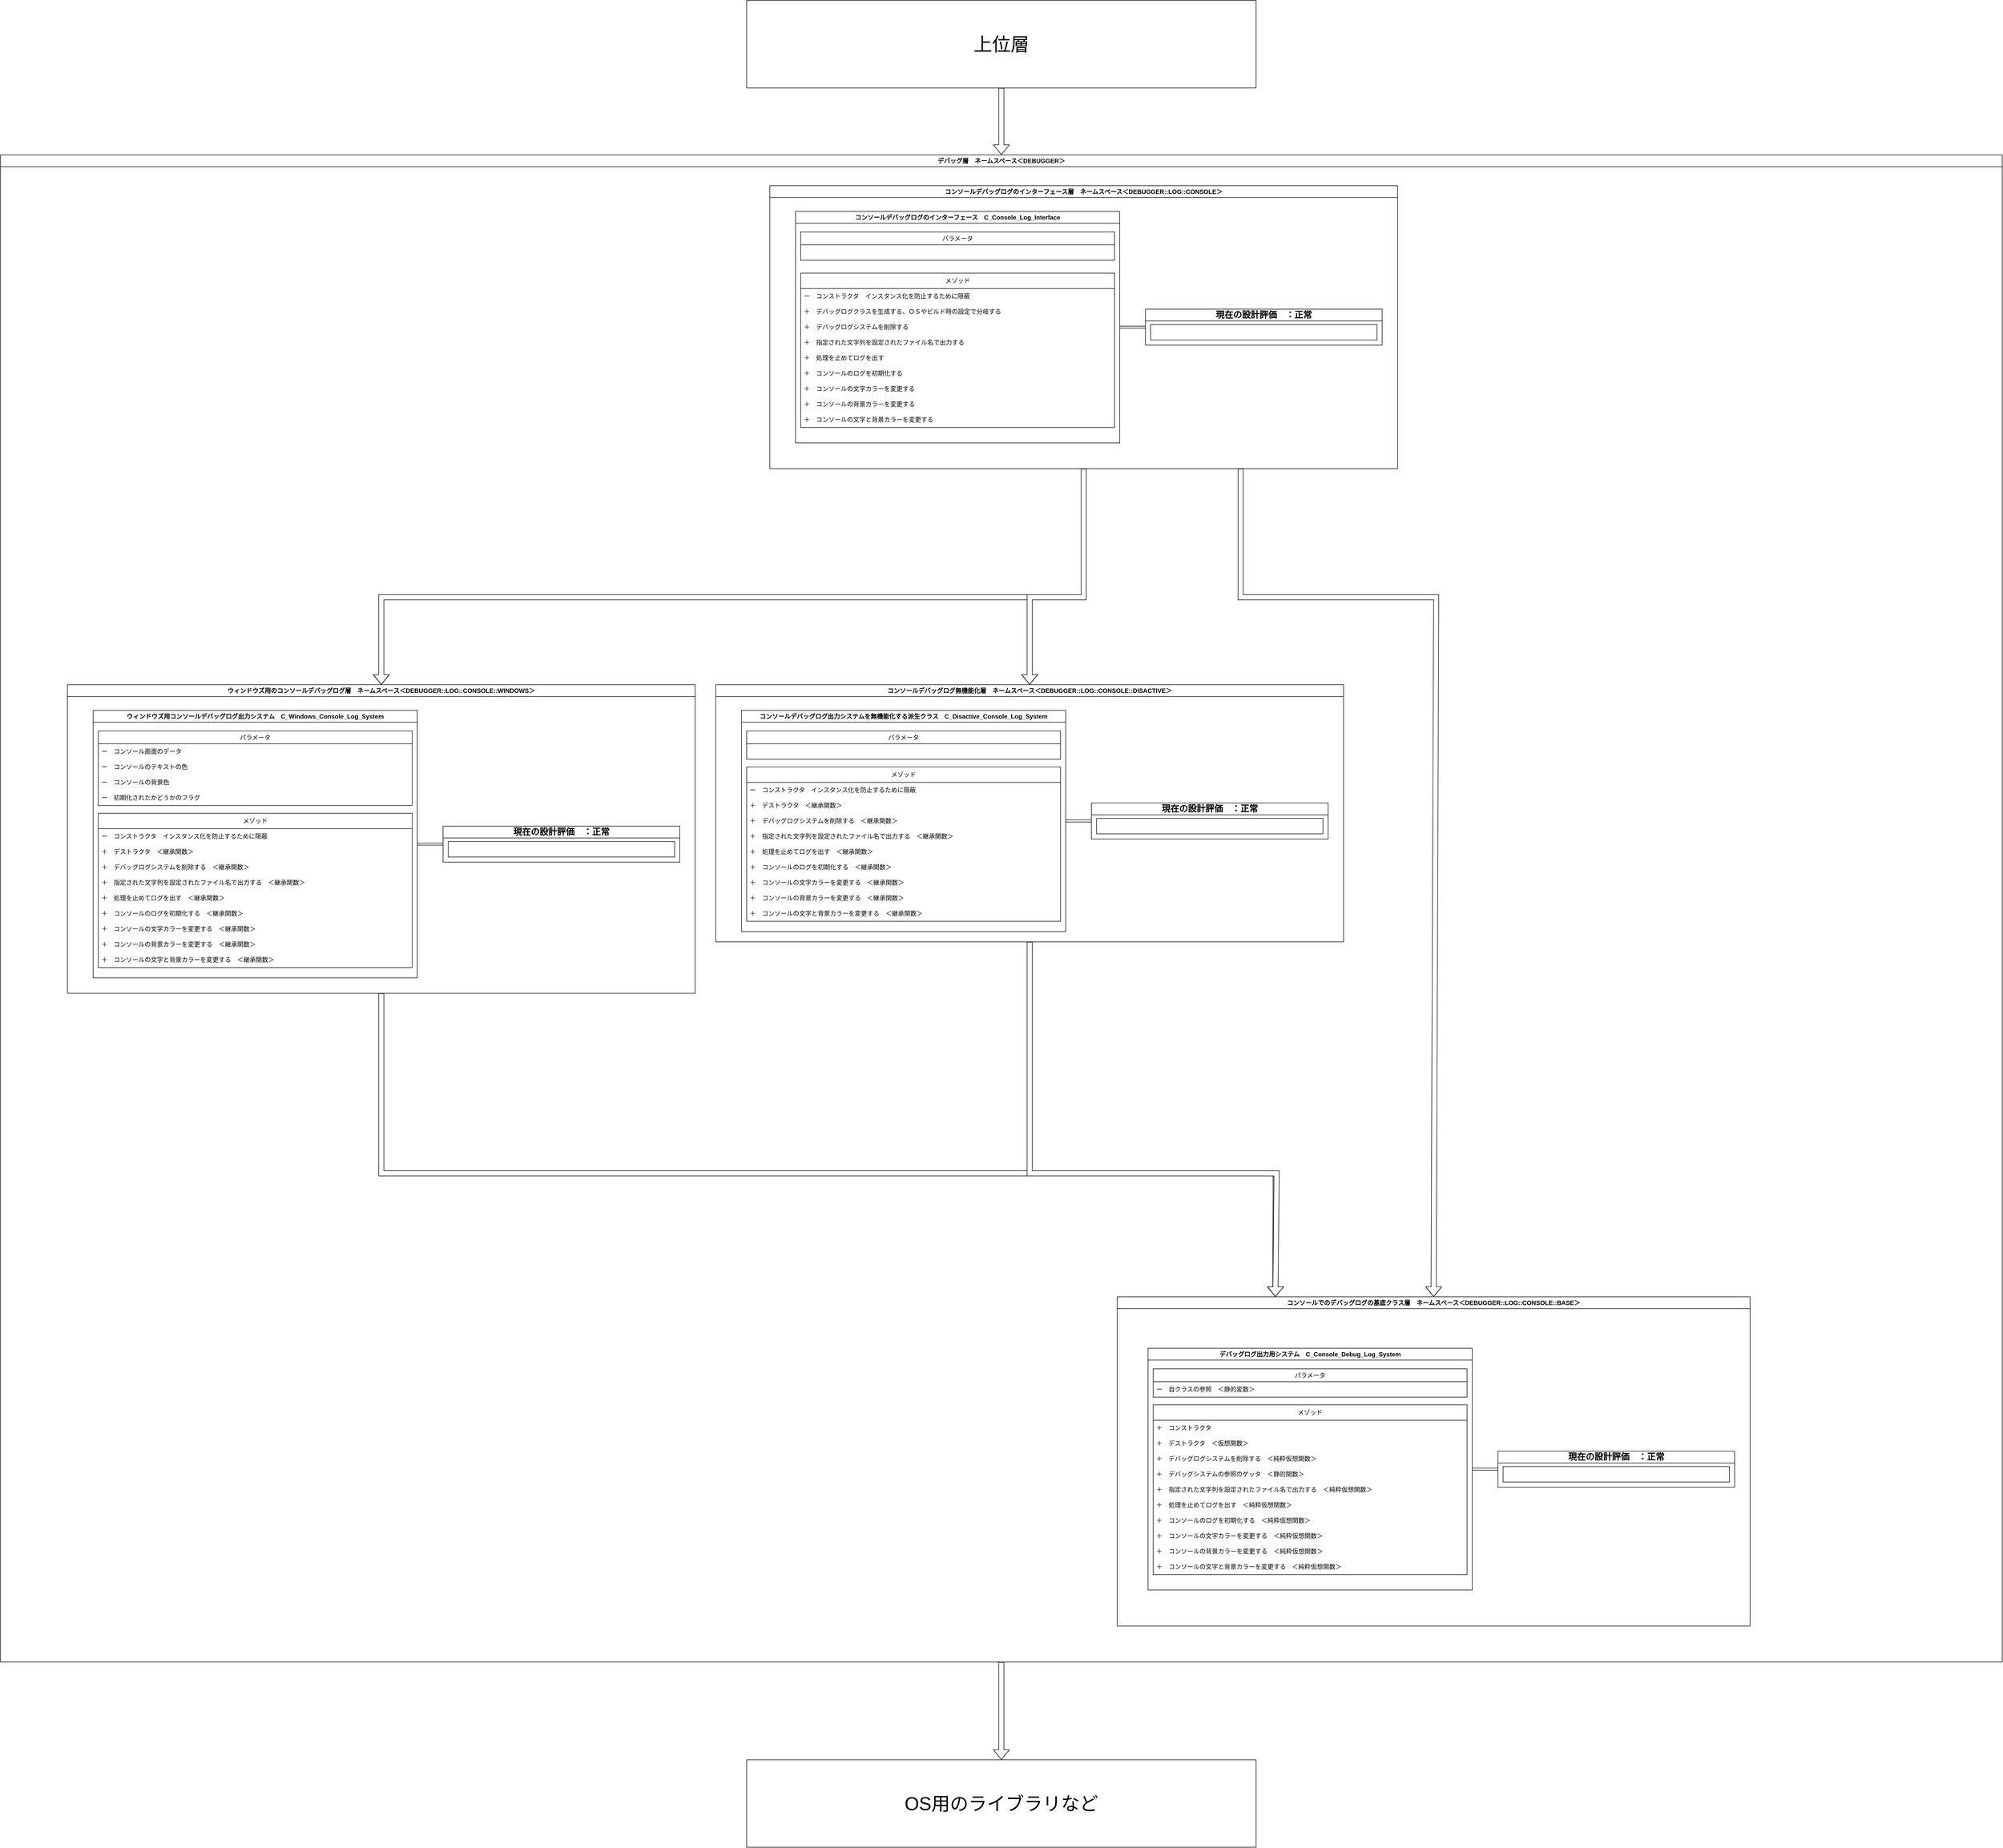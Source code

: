 <mxfile version="24.7.5" pages="2">
  <diagram id="4HSURTz_4xqVUSgnUQa3" name="ver.2.0.0">
    <mxGraphModel dx="1687" dy="984" grid="1" gridSize="10" guides="1" tooltips="1" connect="1" arrows="1" fold="1" page="1" pageScale="1" pageWidth="827" pageHeight="1169" math="0" shadow="0">
      <root>
        <mxCell id="0" />
        <mxCell id="1" parent="0" />
        <mxCell id="wumoOaDDkUU6VSbBJ6es-1" value="上位層" style="rounded=0;whiteSpace=wrap;html=1;fontSize=36;" parent="1" vertex="1">
          <mxGeometry x="1470" y="40" width="990" height="170" as="geometry" />
        </mxCell>
        <mxCell id="wumoOaDDkUU6VSbBJ6es-2" value="OS用のライブラリなど" style="rounded=0;whiteSpace=wrap;html=1;fontSize=36;" parent="1" vertex="1">
          <mxGeometry x="1470" y="3460" width="990" height="170" as="geometry" />
        </mxCell>
        <mxCell id="wumoOaDDkUU6VSbBJ6es-3" value="" style="shape=flexArrow;endArrow=classic;html=1;rounded=0;exitX=0.5;exitY=1;exitDx=0;exitDy=0;fillColor=#FFFFFF;entryX=0.5;entryY=0;entryDx=0;entryDy=0;" parent="1" source="wumoOaDDkUU6VSbBJ6es-1" target="wumoOaDDkUU6VSbBJ6es-4" edge="1">
          <mxGeometry width="50" height="50" relative="1" as="geometry">
            <mxPoint x="710" y="400" as="sourcePoint" />
            <mxPoint x="775" y="340" as="targetPoint" />
            <Array as="points" />
          </mxGeometry>
        </mxCell>
        <mxCell id="wumoOaDDkUU6VSbBJ6es-4" value="デバッグ層　ネームスペース＜DEBUGGER＞" style="swimlane;whiteSpace=wrap;html=1;swimlaneFillColor=default;" parent="1" vertex="1">
          <mxGeometry x="20" y="340" width="3890" height="2930" as="geometry" />
        </mxCell>
        <mxCell id="wumoOaDDkUU6VSbBJ6es-5" value="コンソールでのデバッグログの基底クラス層　ネームスペース＜DEBUGGER::LOG::CONSOLE::BASE＞" style="swimlane;whiteSpace=wrap;html=1;swimlaneFillColor=default;" parent="wumoOaDDkUU6VSbBJ6es-4" vertex="1">
          <mxGeometry x="2170" y="2220" width="1230" height="640" as="geometry" />
        </mxCell>
        <mxCell id="wumoOaDDkUU6VSbBJ6es-6" value="デバッグログ出力用システム　C_Console_Debug_Log_System" style="swimlane;whiteSpace=wrap;html=1;swimlaneFillColor=default;" parent="wumoOaDDkUU6VSbBJ6es-5" vertex="1">
          <mxGeometry x="60" y="100" width="630" height="470" as="geometry" />
        </mxCell>
        <mxCell id="wumoOaDDkUU6VSbBJ6es-7" value="パラメータ" style="swimlane;fontStyle=0;childLayout=stackLayout;horizontal=1;startSize=25;horizontalStack=0;resizeParent=1;resizeParentMax=0;resizeLast=0;collapsible=1;marginBottom=0;whiteSpace=wrap;html=1;swimlaneFillColor=default;" parent="wumoOaDDkUU6VSbBJ6es-6" vertex="1">
          <mxGeometry x="10" y="40" width="610" height="55" as="geometry" />
        </mxCell>
        <mxCell id="f1DTNc98anFuVSkahH2g-21" value="ー　自クラスの参照　＜静的変数＞" style="text;strokeColor=none;fillColor=none;align=left;verticalAlign=middle;spacingLeft=4;spacingRight=4;overflow=hidden;points=[[0,0.5],[1,0.5]];portConstraint=eastwest;rotatable=0;whiteSpace=wrap;html=1;" parent="wumoOaDDkUU6VSbBJ6es-7" vertex="1">
          <mxGeometry y="25" width="610" height="30" as="geometry" />
        </mxCell>
        <mxCell id="wumoOaDDkUU6VSbBJ6es-13" value="メゾッド" style="swimlane;fontStyle=0;childLayout=stackLayout;horizontal=1;startSize=30;horizontalStack=0;resizeParent=1;resizeParentMax=0;resizeLast=0;collapsible=1;marginBottom=0;whiteSpace=wrap;html=1;" parent="wumoOaDDkUU6VSbBJ6es-6" vertex="1">
          <mxGeometry x="10" y="110" width="610" height="330" as="geometry" />
        </mxCell>
        <mxCell id="wumoOaDDkUU6VSbBJ6es-14" value="＋　コンストラクタ" style="text;strokeColor=none;fillColor=none;align=left;verticalAlign=middle;spacingLeft=4;spacingRight=4;overflow=hidden;points=[[0,0.5],[1,0.5]];portConstraint=eastwest;rotatable=0;whiteSpace=wrap;html=1;" parent="wumoOaDDkUU6VSbBJ6es-13" vertex="1">
          <mxGeometry y="30" width="610" height="30" as="geometry" />
        </mxCell>
        <mxCell id="wumoOaDDkUU6VSbBJ6es-16" value="＋　デストラクタ　＜仮想関数＞" style="text;strokeColor=none;fillColor=none;align=left;verticalAlign=middle;spacingLeft=4;spacingRight=4;overflow=hidden;points=[[0,0.5],[1,0.5]];portConstraint=eastwest;rotatable=0;whiteSpace=wrap;html=1;" parent="wumoOaDDkUU6VSbBJ6es-13" vertex="1">
          <mxGeometry y="60" width="610" height="30" as="geometry" />
        </mxCell>
        <mxCell id="f1DTNc98anFuVSkahH2g-22" value="＋　デバッグログシステムを削除する　＜純粋仮想関数＞" style="text;strokeColor=none;fillColor=none;align=left;verticalAlign=middle;spacingLeft=4;spacingRight=4;overflow=hidden;points=[[0,0.5],[1,0.5]];portConstraint=eastwest;rotatable=0;whiteSpace=wrap;html=1;" parent="wumoOaDDkUU6VSbBJ6es-13" vertex="1">
          <mxGeometry y="90" width="610" height="30" as="geometry" />
        </mxCell>
        <mxCell id="8qZoFHDHM9bOMxEvjwKt-1" value="＋　デバッグシステムの参照のゲッタ　＜静的関数＞" style="text;strokeColor=none;fillColor=none;align=left;verticalAlign=middle;spacingLeft=4;spacingRight=4;overflow=hidden;points=[[0,0.5],[1,0.5]];portConstraint=eastwest;rotatable=0;whiteSpace=wrap;html=1;" parent="wumoOaDDkUU6VSbBJ6es-13" vertex="1">
          <mxGeometry y="120" width="610" height="30" as="geometry" />
        </mxCell>
        <mxCell id="wumoOaDDkUU6VSbBJ6es-17" value="＋　指定された文字列を設定されたファイル名で出力する　＜純粋仮想関数＞" style="text;strokeColor=none;fillColor=none;align=left;verticalAlign=middle;spacingLeft=4;spacingRight=4;overflow=hidden;points=[[0,0.5],[1,0.5]];portConstraint=eastwest;rotatable=0;whiteSpace=wrap;html=1;" parent="wumoOaDDkUU6VSbBJ6es-13" vertex="1">
          <mxGeometry y="150" width="610" height="30" as="geometry" />
        </mxCell>
        <mxCell id="wumoOaDDkUU6VSbBJ6es-18" value="＋　処理を止めてログを出す　＜純粋仮想関数＞" style="text;strokeColor=none;fillColor=none;align=left;verticalAlign=middle;spacingLeft=4;spacingRight=4;overflow=hidden;points=[[0,0.5],[1,0.5]];portConstraint=eastwest;rotatable=0;whiteSpace=wrap;html=1;" parent="wumoOaDDkUU6VSbBJ6es-13" vertex="1">
          <mxGeometry y="180" width="610" height="30" as="geometry" />
        </mxCell>
        <mxCell id="wumoOaDDkUU6VSbBJ6es-19" value="＋　コンソールのログを初期化する　＜純粋仮想関数＞" style="text;strokeColor=none;fillColor=none;align=left;verticalAlign=middle;spacingLeft=4;spacingRight=4;overflow=hidden;points=[[0,0.5],[1,0.5]];portConstraint=eastwest;rotatable=0;whiteSpace=wrap;html=1;" parent="wumoOaDDkUU6VSbBJ6es-13" vertex="1">
          <mxGeometry y="210" width="610" height="30" as="geometry" />
        </mxCell>
        <mxCell id="wumoOaDDkUU6VSbBJ6es-20" value="＋　コンソールの文字カラーを変更する　＜純粋仮想関数＞" style="text;strokeColor=none;fillColor=none;align=left;verticalAlign=middle;spacingLeft=4;spacingRight=4;overflow=hidden;points=[[0,0.5],[1,0.5]];portConstraint=eastwest;rotatable=0;whiteSpace=wrap;html=1;" parent="wumoOaDDkUU6VSbBJ6es-13" vertex="1">
          <mxGeometry y="240" width="610" height="30" as="geometry" />
        </mxCell>
        <mxCell id="wumoOaDDkUU6VSbBJ6es-21" value="＋　コンソールの背景カラーを変更する　＜純粋仮想関数＞" style="text;strokeColor=none;fillColor=none;align=left;verticalAlign=middle;spacingLeft=4;spacingRight=4;overflow=hidden;points=[[0,0.5],[1,0.5]];portConstraint=eastwest;rotatable=0;whiteSpace=wrap;html=1;" parent="wumoOaDDkUU6VSbBJ6es-13" vertex="1">
          <mxGeometry y="270" width="610" height="30" as="geometry" />
        </mxCell>
        <mxCell id="wumoOaDDkUU6VSbBJ6es-22" value="＋　コンソールの文字と背景カラーを変更する　＜純粋仮想関数＞" style="text;strokeColor=none;fillColor=none;align=left;verticalAlign=middle;spacingLeft=4;spacingRight=4;overflow=hidden;points=[[0,0.5],[1,0.5]];portConstraint=eastwest;rotatable=0;whiteSpace=wrap;html=1;" parent="wumoOaDDkUU6VSbBJ6es-13" vertex="1">
          <mxGeometry y="300" width="610" height="30" as="geometry" />
        </mxCell>
        <mxCell id="wumoOaDDkUU6VSbBJ6es-23" value="現在の設計評価　：正常" style="swimlane;whiteSpace=wrap;html=1;swimlaneFillColor=default;fontSize=17;" parent="wumoOaDDkUU6VSbBJ6es-5" vertex="1">
          <mxGeometry x="740" y="300" width="460" height="70" as="geometry" />
        </mxCell>
        <mxCell id="wumoOaDDkUU6VSbBJ6es-24" value="" style="rounded=0;whiteSpace=wrap;html=1;align=left;verticalAlign=top;" parent="wumoOaDDkUU6VSbBJ6es-23" vertex="1">
          <mxGeometry x="10" y="30" width="440" height="30" as="geometry" />
        </mxCell>
        <mxCell id="wumoOaDDkUU6VSbBJ6es-25" value="" style="shape=link;html=1;rounded=0;entryX=0;entryY=0.5;entryDx=0;entryDy=0;exitX=1;exitY=0.5;exitDx=0;exitDy=0;" parent="wumoOaDDkUU6VSbBJ6es-5" source="wumoOaDDkUU6VSbBJ6es-6" target="wumoOaDDkUU6VSbBJ6es-23" edge="1">
          <mxGeometry width="100" relative="1" as="geometry">
            <mxPoint x="720" y="359.5" as="sourcePoint" />
            <mxPoint x="855" y="320" as="targetPoint" />
          </mxGeometry>
        </mxCell>
        <mxCell id="f1DTNc98anFuVSkahH2g-23" value="ウィンドウズ用のコンソールデバッグログ&lt;span style=&quot;background-color: initial;&quot;&gt;層　ネームスペース＜DEBUGGER::LOG::CONSOLE::WINDOWS＞&lt;/span&gt;" style="swimlane;whiteSpace=wrap;html=1;swimlaneFillColor=default;" parent="wumoOaDDkUU6VSbBJ6es-4" vertex="1">
          <mxGeometry x="130" y="1030" width="1220" height="600" as="geometry" />
        </mxCell>
        <mxCell id="f1DTNc98anFuVSkahH2g-24" value="ウィンドウズ用コンソールデバッグログ出力システム　C_Windows_Console_Log_System" style="swimlane;whiteSpace=wrap;html=1;swimlaneFillColor=default;" parent="f1DTNc98anFuVSkahH2g-23" vertex="1">
          <mxGeometry x="50" y="50" width="630" height="520" as="geometry" />
        </mxCell>
        <mxCell id="f1DTNc98anFuVSkahH2g-27" value="メゾッド" style="swimlane;fontStyle=0;childLayout=stackLayout;horizontal=1;startSize=30;horizontalStack=0;resizeParent=1;resizeParentMax=0;resizeLast=0;collapsible=1;marginBottom=0;whiteSpace=wrap;html=1;" parent="f1DTNc98anFuVSkahH2g-24" vertex="1">
          <mxGeometry x="10" y="200" width="610" height="300" as="geometry" />
        </mxCell>
        <mxCell id="f1DTNc98anFuVSkahH2g-28" value="ー　コンストラクタ　インスタンス化を防止するために隠蔽" style="text;strokeColor=none;fillColor=none;align=left;verticalAlign=middle;spacingLeft=4;spacingRight=4;overflow=hidden;points=[[0,0.5],[1,0.5]];portConstraint=eastwest;rotatable=0;whiteSpace=wrap;html=1;" parent="f1DTNc98anFuVSkahH2g-27" vertex="1">
          <mxGeometry y="30" width="610" height="30" as="geometry" />
        </mxCell>
        <mxCell id="f1DTNc98anFuVSkahH2g-30" value="＋　デストラクタ　＜継承関数＞" style="text;strokeColor=none;fillColor=none;align=left;verticalAlign=middle;spacingLeft=4;spacingRight=4;overflow=hidden;points=[[0,0.5],[1,0.5]];portConstraint=eastwest;rotatable=0;whiteSpace=wrap;html=1;" parent="f1DTNc98anFuVSkahH2g-27" vertex="1">
          <mxGeometry y="60" width="610" height="30" as="geometry" />
        </mxCell>
        <mxCell id="f1DTNc98anFuVSkahH2g-31" value="＋　デバッグログシステムを削除する　＜継承関数＞" style="text;strokeColor=none;fillColor=none;align=left;verticalAlign=middle;spacingLeft=4;spacingRight=4;overflow=hidden;points=[[0,0.5],[1,0.5]];portConstraint=eastwest;rotatable=0;whiteSpace=wrap;html=1;" parent="f1DTNc98anFuVSkahH2g-27" vertex="1">
          <mxGeometry y="90" width="610" height="30" as="geometry" />
        </mxCell>
        <mxCell id="f1DTNc98anFuVSkahH2g-33" value="＋　指定された文字列を設定されたファイル名で出力する　＜継承関数＞" style="text;strokeColor=none;fillColor=none;align=left;verticalAlign=middle;spacingLeft=4;spacingRight=4;overflow=hidden;points=[[0,0.5],[1,0.5]];portConstraint=eastwest;rotatable=0;whiteSpace=wrap;html=1;" parent="f1DTNc98anFuVSkahH2g-27" vertex="1">
          <mxGeometry y="120" width="610" height="30" as="geometry" />
        </mxCell>
        <mxCell id="f1DTNc98anFuVSkahH2g-34" value="＋　処理を止めてログを出す　＜継承関数＞" style="text;strokeColor=none;fillColor=none;align=left;verticalAlign=middle;spacingLeft=4;spacingRight=4;overflow=hidden;points=[[0,0.5],[1,0.5]];portConstraint=eastwest;rotatable=0;whiteSpace=wrap;html=1;" parent="f1DTNc98anFuVSkahH2g-27" vertex="1">
          <mxGeometry y="150" width="610" height="30" as="geometry" />
        </mxCell>
        <mxCell id="f1DTNc98anFuVSkahH2g-35" value="＋　コンソールのログを初期化する　＜継承関数＞" style="text;strokeColor=none;fillColor=none;align=left;verticalAlign=middle;spacingLeft=4;spacingRight=4;overflow=hidden;points=[[0,0.5],[1,0.5]];portConstraint=eastwest;rotatable=0;whiteSpace=wrap;html=1;" parent="f1DTNc98anFuVSkahH2g-27" vertex="1">
          <mxGeometry y="180" width="610" height="30" as="geometry" />
        </mxCell>
        <mxCell id="f1DTNc98anFuVSkahH2g-36" value="＋　コンソールの文字カラーを変更する　＜継承関数＞" style="text;strokeColor=none;fillColor=none;align=left;verticalAlign=middle;spacingLeft=4;spacingRight=4;overflow=hidden;points=[[0,0.5],[1,0.5]];portConstraint=eastwest;rotatable=0;whiteSpace=wrap;html=1;" parent="f1DTNc98anFuVSkahH2g-27" vertex="1">
          <mxGeometry y="210" width="610" height="30" as="geometry" />
        </mxCell>
        <mxCell id="f1DTNc98anFuVSkahH2g-37" value="＋　コンソールの背景カラーを変更する　＜継承関数＞" style="text;strokeColor=none;fillColor=none;align=left;verticalAlign=middle;spacingLeft=4;spacingRight=4;overflow=hidden;points=[[0,0.5],[1,0.5]];portConstraint=eastwest;rotatable=0;whiteSpace=wrap;html=1;" parent="f1DTNc98anFuVSkahH2g-27" vertex="1">
          <mxGeometry y="240" width="610" height="30" as="geometry" />
        </mxCell>
        <mxCell id="f1DTNc98anFuVSkahH2g-38" value="＋　コンソールの文字と背景カラーを変更する　＜継承関数＞" style="text;strokeColor=none;fillColor=none;align=left;verticalAlign=middle;spacingLeft=4;spacingRight=4;overflow=hidden;points=[[0,0.5],[1,0.5]];portConstraint=eastwest;rotatable=0;whiteSpace=wrap;html=1;" parent="f1DTNc98anFuVSkahH2g-27" vertex="1">
          <mxGeometry y="270" width="610" height="30" as="geometry" />
        </mxCell>
        <mxCell id="W34aLxF1KS_WqzR2YmIc-1" value="パラメータ" style="swimlane;fontStyle=0;childLayout=stackLayout;horizontal=1;startSize=25;horizontalStack=0;resizeParent=1;resizeParentMax=0;resizeLast=0;collapsible=1;marginBottom=0;whiteSpace=wrap;html=1;swimlaneFillColor=default;" parent="f1DTNc98anFuVSkahH2g-24" vertex="1">
          <mxGeometry x="10" y="40" width="610" height="145" as="geometry" />
        </mxCell>
        <mxCell id="W34aLxF1KS_WqzR2YmIc-2" value="ー　&lt;span style=&quot;background-color: initial;&quot;&gt;コンソール画面のデータ&lt;/span&gt;" style="text;strokeColor=none;fillColor=none;align=left;verticalAlign=middle;spacingLeft=4;spacingRight=4;overflow=hidden;points=[[0,0.5],[1,0.5]];portConstraint=eastwest;rotatable=0;whiteSpace=wrap;html=1;" parent="W34aLxF1KS_WqzR2YmIc-1" vertex="1">
          <mxGeometry y="25" width="610" height="30" as="geometry" />
        </mxCell>
        <mxCell id="W34aLxF1KS_WqzR2YmIc-3" value="ー　&lt;span style=&quot;background-color: initial;&quot;&gt;コンソールのテキストの色&lt;/span&gt;" style="text;strokeColor=none;fillColor=none;align=left;verticalAlign=middle;spacingLeft=4;spacingRight=4;overflow=hidden;points=[[0,0.5],[1,0.5]];portConstraint=eastwest;rotatable=0;whiteSpace=wrap;html=1;" parent="W34aLxF1KS_WqzR2YmIc-1" vertex="1">
          <mxGeometry y="55" width="610" height="30" as="geometry" />
        </mxCell>
        <mxCell id="W34aLxF1KS_WqzR2YmIc-4" value="ー　コンソールの背景色" style="text;strokeColor=none;fillColor=none;align=left;verticalAlign=middle;spacingLeft=4;spacingRight=4;overflow=hidden;points=[[0,0.5],[1,0.5]];portConstraint=eastwest;rotatable=0;whiteSpace=wrap;html=1;" parent="W34aLxF1KS_WqzR2YmIc-1" vertex="1">
          <mxGeometry y="85" width="610" height="30" as="geometry" />
        </mxCell>
        <mxCell id="W34aLxF1KS_WqzR2YmIc-5" value="ー　初期化されたかどうかのフラグ" style="text;strokeColor=none;fillColor=none;align=left;verticalAlign=middle;spacingLeft=4;spacingRight=4;overflow=hidden;points=[[0,0.5],[1,0.5]];portConstraint=eastwest;rotatable=0;whiteSpace=wrap;html=1;" parent="W34aLxF1KS_WqzR2YmIc-1" vertex="1">
          <mxGeometry y="115" width="610" height="30" as="geometry" />
        </mxCell>
        <mxCell id="f1DTNc98anFuVSkahH2g-39" value="現在の設計評価　：正常" style="swimlane;whiteSpace=wrap;html=1;swimlaneFillColor=default;fontSize=17;" parent="f1DTNc98anFuVSkahH2g-23" vertex="1">
          <mxGeometry x="730" y="275" width="460" height="70" as="geometry" />
        </mxCell>
        <mxCell id="f1DTNc98anFuVSkahH2g-40" value="" style="rounded=0;whiteSpace=wrap;html=1;align=left;verticalAlign=top;" parent="f1DTNc98anFuVSkahH2g-39" vertex="1">
          <mxGeometry x="10" y="30" width="440" height="30" as="geometry" />
        </mxCell>
        <mxCell id="f1DTNc98anFuVSkahH2g-41" value="" style="shape=link;html=1;rounded=0;entryX=0;entryY=0.5;entryDx=0;entryDy=0;exitX=1;exitY=0.5;exitDx=0;exitDy=0;" parent="f1DTNc98anFuVSkahH2g-23" source="f1DTNc98anFuVSkahH2g-24" target="f1DTNc98anFuVSkahH2g-39" edge="1">
          <mxGeometry width="100" relative="1" as="geometry">
            <mxPoint x="720" y="359.5" as="sourcePoint" />
            <mxPoint x="855" y="320" as="targetPoint" />
          </mxGeometry>
        </mxCell>
        <mxCell id="f1DTNc98anFuVSkahH2g-42" value="" style="shape=flexArrow;endArrow=classic;html=1;rounded=0;entryX=0.25;entryY=0;entryDx=0;entryDy=0;exitX=0.5;exitY=1;exitDx=0;exitDy=0;fillColor=#FFFFFF;" parent="wumoOaDDkUU6VSbBJ6es-4" source="f1DTNc98anFuVSkahH2g-23" target="wumoOaDDkUU6VSbBJ6es-5" edge="1">
          <mxGeometry width="50" height="50" relative="1" as="geometry">
            <mxPoint x="3470" y="1980" as="sourcePoint" />
            <mxPoint x="3520" y="1930" as="targetPoint" />
            <Array as="points">
              <mxPoint x="740" y="1980" />
              <mxPoint x="2478" y="1980" />
            </Array>
          </mxGeometry>
        </mxCell>
        <mxCell id="_g0H9b1o5qzqhHkhxWhR-2" value="&lt;span style=&quot;background-color: initial;&quot;&gt;コンソールデバッグログのインターフェース層　ネームスペース＜DEBUGGER::LOG::CONSOLE＞&lt;/span&gt;" style="swimlane;whiteSpace=wrap;html=1;swimlaneFillColor=default;startSize=23;" parent="wumoOaDDkUU6VSbBJ6es-4" vertex="1">
          <mxGeometry x="1495" y="60" width="1220" height="550" as="geometry" />
        </mxCell>
        <mxCell id="_g0H9b1o5qzqhHkhxWhR-3" value="コンソールデバッグログのインターフェース　C_Console_Log_Interface" style="swimlane;whiteSpace=wrap;html=1;swimlaneFillColor=default;" parent="_g0H9b1o5qzqhHkhxWhR-2" vertex="1">
          <mxGeometry x="50" y="50" width="630" height="450" as="geometry" />
        </mxCell>
        <mxCell id="_g0H9b1o5qzqhHkhxWhR-4" value="メゾッド" style="swimlane;fontStyle=0;childLayout=stackLayout;horizontal=1;startSize=30;horizontalStack=0;resizeParent=1;resizeParentMax=0;resizeLast=0;collapsible=1;marginBottom=0;whiteSpace=wrap;html=1;" parent="_g0H9b1o5qzqhHkhxWhR-3" vertex="1">
          <mxGeometry x="10" y="120" width="610" height="300" as="geometry" />
        </mxCell>
        <mxCell id="_g0H9b1o5qzqhHkhxWhR-5" value="ー　コンストラクタ　インスタンス化を防止するために隠蔽" style="text;strokeColor=none;fillColor=none;align=left;verticalAlign=middle;spacingLeft=4;spacingRight=4;overflow=hidden;points=[[0,0.5],[1,0.5]];portConstraint=eastwest;rotatable=0;whiteSpace=wrap;html=1;" parent="_g0H9b1o5qzqhHkhxWhR-4" vertex="1">
          <mxGeometry y="30" width="610" height="30" as="geometry" />
        </mxCell>
        <mxCell id="_g0H9b1o5qzqhHkhxWhR-6" value="＋　デバッグログクラスを生成する、ＯＳやビルド時の設定で分岐する" style="text;strokeColor=none;fillColor=none;align=left;verticalAlign=middle;spacingLeft=4;spacingRight=4;overflow=hidden;points=[[0,0.5],[1,0.5]];portConstraint=eastwest;rotatable=0;whiteSpace=wrap;html=1;" parent="_g0H9b1o5qzqhHkhxWhR-4" vertex="1">
          <mxGeometry y="60" width="610" height="30" as="geometry" />
        </mxCell>
        <mxCell id="_g0H9b1o5qzqhHkhxWhR-8" value="＋　デバッグログシステムを削除する" style="text;strokeColor=none;fillColor=none;align=left;verticalAlign=middle;spacingLeft=4;spacingRight=4;overflow=hidden;points=[[0,0.5],[1,0.5]];portConstraint=eastwest;rotatable=0;whiteSpace=wrap;html=1;" parent="_g0H9b1o5qzqhHkhxWhR-4" vertex="1">
          <mxGeometry y="90" width="610" height="30" as="geometry" />
        </mxCell>
        <mxCell id="_g0H9b1o5qzqhHkhxWhR-9" value="＋　指定された文字列を設定されたファイル名で出力する" style="text;strokeColor=none;fillColor=none;align=left;verticalAlign=middle;spacingLeft=4;spacingRight=4;overflow=hidden;points=[[0,0.5],[1,0.5]];portConstraint=eastwest;rotatable=0;whiteSpace=wrap;html=1;" parent="_g0H9b1o5qzqhHkhxWhR-4" vertex="1">
          <mxGeometry y="120" width="610" height="30" as="geometry" />
        </mxCell>
        <mxCell id="_g0H9b1o5qzqhHkhxWhR-10" value="＋　処理を止めてログを出す" style="text;strokeColor=none;fillColor=none;align=left;verticalAlign=middle;spacingLeft=4;spacingRight=4;overflow=hidden;points=[[0,0.5],[1,0.5]];portConstraint=eastwest;rotatable=0;whiteSpace=wrap;html=1;" parent="_g0H9b1o5qzqhHkhxWhR-4" vertex="1">
          <mxGeometry y="150" width="610" height="30" as="geometry" />
        </mxCell>
        <mxCell id="_g0H9b1o5qzqhHkhxWhR-11" value="＋　コンソールのログを初期化する" style="text;strokeColor=none;fillColor=none;align=left;verticalAlign=middle;spacingLeft=4;spacingRight=4;overflow=hidden;points=[[0,0.5],[1,0.5]];portConstraint=eastwest;rotatable=0;whiteSpace=wrap;html=1;" parent="_g0H9b1o5qzqhHkhxWhR-4" vertex="1">
          <mxGeometry y="180" width="610" height="30" as="geometry" />
        </mxCell>
        <mxCell id="_g0H9b1o5qzqhHkhxWhR-12" value="＋　コンソールの文字カラーを変更する" style="text;strokeColor=none;fillColor=none;align=left;verticalAlign=middle;spacingLeft=4;spacingRight=4;overflow=hidden;points=[[0,0.5],[1,0.5]];portConstraint=eastwest;rotatable=0;whiteSpace=wrap;html=1;" parent="_g0H9b1o5qzqhHkhxWhR-4" vertex="1">
          <mxGeometry y="210" width="610" height="30" as="geometry" />
        </mxCell>
        <mxCell id="_g0H9b1o5qzqhHkhxWhR-13" value="＋　コンソールの背景カラーを変更する" style="text;strokeColor=none;fillColor=none;align=left;verticalAlign=middle;spacingLeft=4;spacingRight=4;overflow=hidden;points=[[0,0.5],[1,0.5]];portConstraint=eastwest;rotatable=0;whiteSpace=wrap;html=1;" parent="_g0H9b1o5qzqhHkhxWhR-4" vertex="1">
          <mxGeometry y="240" width="610" height="30" as="geometry" />
        </mxCell>
        <mxCell id="_g0H9b1o5qzqhHkhxWhR-14" value="＋　コンソールの文字と背景カラーを変更する" style="text;strokeColor=none;fillColor=none;align=left;verticalAlign=middle;spacingLeft=4;spacingRight=4;overflow=hidden;points=[[0,0.5],[1,0.5]];portConstraint=eastwest;rotatable=0;whiteSpace=wrap;html=1;" parent="_g0H9b1o5qzqhHkhxWhR-4" vertex="1">
          <mxGeometry y="270" width="610" height="30" as="geometry" />
        </mxCell>
        <mxCell id="_g0H9b1o5qzqhHkhxWhR-15" value="パラメータ" style="swimlane;fontStyle=0;childLayout=stackLayout;horizontal=1;startSize=25;horizontalStack=0;resizeParent=1;resizeParentMax=0;resizeLast=0;collapsible=1;marginBottom=0;whiteSpace=wrap;html=1;swimlaneFillColor=default;" parent="_g0H9b1o5qzqhHkhxWhR-3" vertex="1">
          <mxGeometry x="10" y="40" width="610" height="55" as="geometry" />
        </mxCell>
        <mxCell id="_g0H9b1o5qzqhHkhxWhR-20" value="現在の設計評価　：正常" style="swimlane;whiteSpace=wrap;html=1;swimlaneFillColor=default;fontSize=17;" parent="_g0H9b1o5qzqhHkhxWhR-2" vertex="1">
          <mxGeometry x="730" y="240" width="460" height="70" as="geometry" />
        </mxCell>
        <mxCell id="_g0H9b1o5qzqhHkhxWhR-21" value="" style="rounded=0;whiteSpace=wrap;html=1;align=left;verticalAlign=top;" parent="_g0H9b1o5qzqhHkhxWhR-20" vertex="1">
          <mxGeometry x="10" y="30" width="440" height="30" as="geometry" />
        </mxCell>
        <mxCell id="_g0H9b1o5qzqhHkhxWhR-22" value="" style="shape=link;html=1;rounded=0;entryX=0;entryY=0.5;entryDx=0;entryDy=0;exitX=1;exitY=0.5;exitDx=0;exitDy=0;" parent="_g0H9b1o5qzqhHkhxWhR-2" source="_g0H9b1o5qzqhHkhxWhR-3" target="_g0H9b1o5qzqhHkhxWhR-20" edge="1">
          <mxGeometry width="100" relative="1" as="geometry">
            <mxPoint x="720" y="359.5" as="sourcePoint" />
            <mxPoint x="855" y="320" as="targetPoint" />
          </mxGeometry>
        </mxCell>
        <mxCell id="_g0H9b1o5qzqhHkhxWhR-23" value="" style="shape=flexArrow;endArrow=classic;html=1;rounded=0;entryX=0.5;entryY=0;entryDx=0;entryDy=0;exitX=0.75;exitY=1;exitDx=0;exitDy=0;fillColor=#FFFFFF;" parent="wumoOaDDkUU6VSbBJ6es-4" source="_g0H9b1o5qzqhHkhxWhR-2" target="wumoOaDDkUU6VSbBJ6es-5" edge="1">
          <mxGeometry width="50" height="50" relative="1" as="geometry">
            <mxPoint x="1590" y="1680" as="sourcePoint" />
            <mxPoint x="2488" y="2230" as="targetPoint" />
            <Array as="points">
              <mxPoint x="2410" y="860" />
              <mxPoint x="2790" y="860" />
            </Array>
          </mxGeometry>
        </mxCell>
        <mxCell id="_g0H9b1o5qzqhHkhxWhR-83" value="" style="shape=flexArrow;endArrow=classic;html=1;rounded=0;entryX=0.5;entryY=0;entryDx=0;entryDy=0;exitX=0.5;exitY=1;exitDx=0;exitDy=0;fillColor=#FFFFFF;" parent="wumoOaDDkUU6VSbBJ6es-4" source="_g0H9b1o5qzqhHkhxWhR-2" target="f1DTNc98anFuVSkahH2g-23" edge="1">
          <mxGeometry width="50" height="50" relative="1" as="geometry">
            <mxPoint x="1590" y="1680" as="sourcePoint" />
            <mxPoint x="2488" y="2230" as="targetPoint" />
            <Array as="points">
              <mxPoint x="2105" y="860" />
              <mxPoint x="740" y="860" />
            </Array>
          </mxGeometry>
        </mxCell>
        <mxCell id="Cd2btQzOpUPScq7t3F3k-1" value="コンソールデバッグログ無機能化&lt;span style=&quot;background-color: initial;&quot;&gt;層　ネームスペース＜DEBUGGER::LOG::CONSOLE::DISACTIVE＞&lt;/span&gt;" style="swimlane;whiteSpace=wrap;html=1;swimlaneFillColor=default;" vertex="1" parent="wumoOaDDkUU6VSbBJ6es-4">
          <mxGeometry x="1390" y="1030" width="1220" height="500" as="geometry" />
        </mxCell>
        <mxCell id="Cd2btQzOpUPScq7t3F3k-2" value="コンソールデバッグログ出力システムを無機能化する派生クラス　C_Disactive_Console_Log_System" style="swimlane;whiteSpace=wrap;html=1;swimlaneFillColor=default;startSize=23;" vertex="1" parent="Cd2btQzOpUPScq7t3F3k-1">
          <mxGeometry x="50" y="50" width="630" height="430" as="geometry" />
        </mxCell>
        <mxCell id="Cd2btQzOpUPScq7t3F3k-3" value="メゾッド" style="swimlane;fontStyle=0;childLayout=stackLayout;horizontal=1;startSize=30;horizontalStack=0;resizeParent=1;resizeParentMax=0;resizeLast=0;collapsible=1;marginBottom=0;whiteSpace=wrap;html=1;" vertex="1" parent="Cd2btQzOpUPScq7t3F3k-2">
          <mxGeometry x="10" y="110" width="610" height="300" as="geometry" />
        </mxCell>
        <mxCell id="Cd2btQzOpUPScq7t3F3k-4" value="ー　コンストラクタ　インスタンス化を防止するために隠蔽" style="text;strokeColor=none;fillColor=none;align=left;verticalAlign=middle;spacingLeft=4;spacingRight=4;overflow=hidden;points=[[0,0.5],[1,0.5]];portConstraint=eastwest;rotatable=0;whiteSpace=wrap;html=1;" vertex="1" parent="Cd2btQzOpUPScq7t3F3k-3">
          <mxGeometry y="30" width="610" height="30" as="geometry" />
        </mxCell>
        <mxCell id="Cd2btQzOpUPScq7t3F3k-6" value="＋　デストラクタ　＜継承関数＞" style="text;strokeColor=none;fillColor=none;align=left;verticalAlign=middle;spacingLeft=4;spacingRight=4;overflow=hidden;points=[[0,0.5],[1,0.5]];portConstraint=eastwest;rotatable=0;whiteSpace=wrap;html=1;" vertex="1" parent="Cd2btQzOpUPScq7t3F3k-3">
          <mxGeometry y="60" width="610" height="30" as="geometry" />
        </mxCell>
        <mxCell id="Cd2btQzOpUPScq7t3F3k-7" value="＋　デバッグログシステムを削除する　＜継承関数＞" style="text;strokeColor=none;fillColor=none;align=left;verticalAlign=middle;spacingLeft=4;spacingRight=4;overflow=hidden;points=[[0,0.5],[1,0.5]];portConstraint=eastwest;rotatable=0;whiteSpace=wrap;html=1;" vertex="1" parent="Cd2btQzOpUPScq7t3F3k-3">
          <mxGeometry y="90" width="610" height="30" as="geometry" />
        </mxCell>
        <mxCell id="Cd2btQzOpUPScq7t3F3k-8" value="＋　指定された文字列を設定されたファイル名で出力する　＜継承関数＞" style="text;strokeColor=none;fillColor=none;align=left;verticalAlign=middle;spacingLeft=4;spacingRight=4;overflow=hidden;points=[[0,0.5],[1,0.5]];portConstraint=eastwest;rotatable=0;whiteSpace=wrap;html=1;" vertex="1" parent="Cd2btQzOpUPScq7t3F3k-3">
          <mxGeometry y="120" width="610" height="30" as="geometry" />
        </mxCell>
        <mxCell id="Cd2btQzOpUPScq7t3F3k-9" value="＋　処理を止めてログを出す　＜継承関数＞" style="text;strokeColor=none;fillColor=none;align=left;verticalAlign=middle;spacingLeft=4;spacingRight=4;overflow=hidden;points=[[0,0.5],[1,0.5]];portConstraint=eastwest;rotatable=0;whiteSpace=wrap;html=1;" vertex="1" parent="Cd2btQzOpUPScq7t3F3k-3">
          <mxGeometry y="150" width="610" height="30" as="geometry" />
        </mxCell>
        <mxCell id="Cd2btQzOpUPScq7t3F3k-10" value="＋　コンソールのログを初期化する　＜継承関数＞" style="text;strokeColor=none;fillColor=none;align=left;verticalAlign=middle;spacingLeft=4;spacingRight=4;overflow=hidden;points=[[0,0.5],[1,0.5]];portConstraint=eastwest;rotatable=0;whiteSpace=wrap;html=1;" vertex="1" parent="Cd2btQzOpUPScq7t3F3k-3">
          <mxGeometry y="180" width="610" height="30" as="geometry" />
        </mxCell>
        <mxCell id="Cd2btQzOpUPScq7t3F3k-11" value="＋　コンソールの文字カラーを変更する　＜継承関数＞" style="text;strokeColor=none;fillColor=none;align=left;verticalAlign=middle;spacingLeft=4;spacingRight=4;overflow=hidden;points=[[0,0.5],[1,0.5]];portConstraint=eastwest;rotatable=0;whiteSpace=wrap;html=1;" vertex="1" parent="Cd2btQzOpUPScq7t3F3k-3">
          <mxGeometry y="210" width="610" height="30" as="geometry" />
        </mxCell>
        <mxCell id="Cd2btQzOpUPScq7t3F3k-12" value="＋　コンソールの背景カラーを変更する　＜継承関数＞" style="text;strokeColor=none;fillColor=none;align=left;verticalAlign=middle;spacingLeft=4;spacingRight=4;overflow=hidden;points=[[0,0.5],[1,0.5]];portConstraint=eastwest;rotatable=0;whiteSpace=wrap;html=1;" vertex="1" parent="Cd2btQzOpUPScq7t3F3k-3">
          <mxGeometry y="240" width="610" height="30" as="geometry" />
        </mxCell>
        <mxCell id="Cd2btQzOpUPScq7t3F3k-13" value="＋　コンソールの文字と背景カラーを変更する　＜継承関数＞" style="text;strokeColor=none;fillColor=none;align=left;verticalAlign=middle;spacingLeft=4;spacingRight=4;overflow=hidden;points=[[0,0.5],[1,0.5]];portConstraint=eastwest;rotatable=0;whiteSpace=wrap;html=1;" vertex="1" parent="Cd2btQzOpUPScq7t3F3k-3">
          <mxGeometry y="270" width="610" height="30" as="geometry" />
        </mxCell>
        <mxCell id="Cd2btQzOpUPScq7t3F3k-14" value="パラメータ" style="swimlane;fontStyle=0;childLayout=stackLayout;horizontal=1;startSize=25;horizontalStack=0;resizeParent=1;resizeParentMax=0;resizeLast=0;collapsible=1;marginBottom=0;whiteSpace=wrap;html=1;swimlaneFillColor=default;" vertex="1" parent="Cd2btQzOpUPScq7t3F3k-2">
          <mxGeometry x="10" y="40" width="610" height="55" as="geometry" />
        </mxCell>
        <mxCell id="Cd2btQzOpUPScq7t3F3k-19" value="現在の設計評価　：正常" style="swimlane;whiteSpace=wrap;html=1;swimlaneFillColor=default;fontSize=17;" vertex="1" parent="Cd2btQzOpUPScq7t3F3k-1">
          <mxGeometry x="730" y="230" width="460" height="70" as="geometry" />
        </mxCell>
        <mxCell id="Cd2btQzOpUPScq7t3F3k-20" value="" style="rounded=0;whiteSpace=wrap;html=1;align=left;verticalAlign=top;" vertex="1" parent="Cd2btQzOpUPScq7t3F3k-19">
          <mxGeometry x="10" y="30" width="440" height="30" as="geometry" />
        </mxCell>
        <mxCell id="Cd2btQzOpUPScq7t3F3k-21" value="" style="shape=link;html=1;rounded=0;entryX=0;entryY=0.5;entryDx=0;entryDy=0;exitX=1;exitY=0.5;exitDx=0;exitDy=0;" edge="1" parent="Cd2btQzOpUPScq7t3F3k-1" source="Cd2btQzOpUPScq7t3F3k-2" target="Cd2btQzOpUPScq7t3F3k-19">
          <mxGeometry width="100" relative="1" as="geometry">
            <mxPoint x="720" y="359.5" as="sourcePoint" />
            <mxPoint x="855" y="320" as="targetPoint" />
          </mxGeometry>
        </mxCell>
        <mxCell id="Cd2btQzOpUPScq7t3F3k-184" value="" style="shape=flexArrow;endArrow=classic;html=1;rounded=0;entryX=0.5;entryY=0;entryDx=0;entryDy=0;exitX=0.5;exitY=1;exitDx=0;exitDy=0;fillColor=#FFFFFF;" edge="1" parent="wumoOaDDkUU6VSbBJ6es-4" source="_g0H9b1o5qzqhHkhxWhR-2" target="Cd2btQzOpUPScq7t3F3k-1">
          <mxGeometry width="50" height="50" relative="1" as="geometry">
            <mxPoint x="2115" y="620" as="sourcePoint" />
            <mxPoint x="750" y="1040" as="targetPoint" />
            <Array as="points">
              <mxPoint x="2105" y="860" />
              <mxPoint x="2000" y="860" />
            </Array>
          </mxGeometry>
        </mxCell>
        <mxCell id="Cd2btQzOpUPScq7t3F3k-186" value="" style="shape=flexArrow;endArrow=classic;html=1;rounded=0;entryX=0.25;entryY=0;entryDx=0;entryDy=0;exitX=0.5;exitY=1;exitDx=0;exitDy=0;fillColor=#FFFFFF;" edge="1" parent="wumoOaDDkUU6VSbBJ6es-4" source="Cd2btQzOpUPScq7t3F3k-1" target="wumoOaDDkUU6VSbBJ6es-5">
          <mxGeometry width="50" height="50" relative="1" as="geometry">
            <mxPoint x="750" y="1680" as="sourcePoint" />
            <mxPoint x="2488" y="2230" as="targetPoint" />
            <Array as="points">
              <mxPoint x="2000" y="1980" />
              <mxPoint x="2480" y="1980" />
            </Array>
          </mxGeometry>
        </mxCell>
        <mxCell id="wumoOaDDkUU6VSbBJ6es-26" value="" style="shape=flexArrow;endArrow=classic;html=1;rounded=0;exitX=0.5;exitY=1;exitDx=0;exitDy=0;fillColor=#FFFFFF;entryX=0.5;entryY=0;entryDx=0;entryDy=0;" parent="1" source="wumoOaDDkUU6VSbBJ6es-4" target="wumoOaDDkUU6VSbBJ6es-2" edge="1">
          <mxGeometry width="50" height="50" relative="1" as="geometry">
            <mxPoint x="750" y="1890" as="sourcePoint" />
            <mxPoint x="750" y="2060" as="targetPoint" />
            <Array as="points" />
          </mxGeometry>
        </mxCell>
      </root>
    </mxGraphModel>
  </diagram>
  <diagram name="ver.1.0.0" id="PVRPMMHeE0FqWcYlT0MY">
    <mxGraphModel dx="1304" dy="760" grid="1" gridSize="10" guides="1" tooltips="1" connect="1" arrows="1" fold="1" page="1" pageScale="1" pageWidth="827" pageHeight="1169" math="0" shadow="0">
      <root>
        <mxCell id="0" />
        <mxCell id="1" parent="0" />
        <mxCell id="k3mOtdBn1TSyj0tZNNzo-2" value="上位層" style="rounded=0;whiteSpace=wrap;html=1;fontSize=36;" parent="1" vertex="1">
          <mxGeometry x="330" y="20" width="990" height="170" as="geometry" />
        </mxCell>
        <mxCell id="k3mOtdBn1TSyj0tZNNzo-3" value="OS用のライブラリなど" style="rounded=0;whiteSpace=wrap;html=1;fontSize=36;" parent="1" vertex="1">
          <mxGeometry x="330" y="1360" width="990" height="170" as="geometry" />
        </mxCell>
        <mxCell id="k3mOtdBn1TSyj0tZNNzo-4" value="" style="shape=flexArrow;endArrow=classic;html=1;rounded=0;exitX=0.5;exitY=1;exitDx=0;exitDy=0;fillColor=#FFFFFF;entryX=0.5;entryY=0;entryDx=0;entryDy=0;" parent="1" source="k3mOtdBn1TSyj0tZNNzo-2" target="k3mOtdBn1TSyj0tZNNzo-5" edge="1">
          <mxGeometry width="50" height="50" relative="1" as="geometry">
            <mxPoint x="710" y="400" as="sourcePoint" />
            <mxPoint x="775" y="340" as="targetPoint" />
            <Array as="points" />
          </mxGeometry>
        </mxCell>
        <mxCell id="k3mOtdBn1TSyj0tZNNzo-5" value="デバッグ層　ネームスペース＜DEBUGGER＞" style="swimlane;whiteSpace=wrap;html=1;swimlaneFillColor=default;" parent="1" vertex="1">
          <mxGeometry x="20" y="340" width="1610" height="860" as="geometry" />
        </mxCell>
        <mxCell id="k3mOtdBn1TSyj0tZNNzo-7" value="デバッグログ層　ネームスペース＜DEBUGGER::LOG＞" style="swimlane;whiteSpace=wrap;html=1;swimlaneFillColor=default;" parent="k3mOtdBn1TSyj0tZNNzo-5" vertex="1">
          <mxGeometry x="60" y="70" width="1490" height="710" as="geometry" />
        </mxCell>
        <mxCell id="k3mOtdBn1TSyj0tZNNzo-12" value="デバッグログ出力用システム　C_Log_System" style="swimlane;whiteSpace=wrap;html=1;swimlaneFillColor=default;" parent="k3mOtdBn1TSyj0tZNNzo-7" vertex="1">
          <mxGeometry x="100" y="90" width="600" height="550" as="geometry" />
        </mxCell>
        <mxCell id="k3mOtdBn1TSyj0tZNNzo-13" value="パラメータ" style="swimlane;fontStyle=0;childLayout=stackLayout;horizontal=1;startSize=25;horizontalStack=0;resizeParent=1;resizeParentMax=0;resizeLast=0;collapsible=1;marginBottom=0;whiteSpace=wrap;html=1;swimlaneFillColor=default;" parent="k3mOtdBn1TSyj0tZNNzo-12" vertex="1">
          <mxGeometry x="10" y="40" width="580" height="175" as="geometry" />
        </mxCell>
        <mxCell id="6Y1wMJWvAKlvK6tw0XU2-3" value="ー　&lt;span style=&quot;background-color: initial;&quot;&gt;コンソール画面のデータ&lt;/span&gt;" style="text;strokeColor=none;fillColor=none;align=left;verticalAlign=middle;spacingLeft=4;spacingRight=4;overflow=hidden;points=[[0,0.5],[1,0.5]];portConstraint=eastwest;rotatable=0;whiteSpace=wrap;html=1;" vertex="1" parent="k3mOtdBn1TSyj0tZNNzo-13">
          <mxGeometry y="25" width="580" height="30" as="geometry" />
        </mxCell>
        <mxCell id="6Y1wMJWvAKlvK6tw0XU2-6" value="ー　&lt;span style=&quot;background-color: initial;&quot;&gt;コンソールのテキストの色&lt;/span&gt;" style="text;strokeColor=none;fillColor=none;align=left;verticalAlign=middle;spacingLeft=4;spacingRight=4;overflow=hidden;points=[[0,0.5],[1,0.5]];portConstraint=eastwest;rotatable=0;whiteSpace=wrap;html=1;" vertex="1" parent="k3mOtdBn1TSyj0tZNNzo-13">
          <mxGeometry y="55" width="580" height="30" as="geometry" />
        </mxCell>
        <mxCell id="6Y1wMJWvAKlvK6tw0XU2-7" value="ー　コンソールの背景色" style="text;strokeColor=none;fillColor=none;align=left;verticalAlign=middle;spacingLeft=4;spacingRight=4;overflow=hidden;points=[[0,0.5],[1,0.5]];portConstraint=eastwest;rotatable=0;whiteSpace=wrap;html=1;" vertex="1" parent="k3mOtdBn1TSyj0tZNNzo-13">
          <mxGeometry y="85" width="580" height="30" as="geometry" />
        </mxCell>
        <mxCell id="6Y1wMJWvAKlvK6tw0XU2-8" value="ー　初期化されたかどうかのフラグ" style="text;strokeColor=none;fillColor=none;align=left;verticalAlign=middle;spacingLeft=4;spacingRight=4;overflow=hidden;points=[[0,0.5],[1,0.5]];portConstraint=eastwest;rotatable=0;whiteSpace=wrap;html=1;" vertex="1" parent="k3mOtdBn1TSyj0tZNNzo-13">
          <mxGeometry y="115" width="580" height="30" as="geometry" />
        </mxCell>
        <mxCell id="6Y1wMJWvAKlvK6tw0XU2-9" value="ー　ログシステム用クラスの実体（シングルトン）　＜静的変数＞" style="text;strokeColor=none;fillColor=none;align=left;verticalAlign=middle;spacingLeft=4;spacingRight=4;overflow=hidden;points=[[0,0.5],[1,0.5]];portConstraint=eastwest;rotatable=0;whiteSpace=wrap;html=1;" vertex="1" parent="k3mOtdBn1TSyj0tZNNzo-13">
          <mxGeometry y="145" width="580" height="30" as="geometry" />
        </mxCell>
        <mxCell id="6Y1wMJWvAKlvK6tw0XU2-2" value="メゾッド" style="swimlane;fontStyle=0;childLayout=stackLayout;horizontal=1;startSize=30;horizontalStack=0;resizeParent=1;resizeParentMax=0;resizeLast=0;collapsible=1;marginBottom=0;whiteSpace=wrap;html=1;" vertex="1" parent="k3mOtdBn1TSyj0tZNNzo-12">
          <mxGeometry x="10" y="230" width="580" height="300" as="geometry" />
        </mxCell>
        <mxCell id="6Y1wMJWvAKlvK6tw0XU2-4" value="ー　コンストラクタ、インスタンス化防止のために隠蔽" style="text;strokeColor=none;fillColor=none;align=left;verticalAlign=middle;spacingLeft=4;spacingRight=4;overflow=hidden;points=[[0,0.5],[1,0.5]];portConstraint=eastwest;rotatable=0;whiteSpace=wrap;html=1;" vertex="1" parent="6Y1wMJWvAKlvK6tw0XU2-2">
          <mxGeometry y="30" width="580" height="30" as="geometry" />
        </mxCell>
        <mxCell id="6Y1wMJWvAKlvK6tw0XU2-5" value="＋　デバッグシステムの初期化　＜静的関数＞" style="text;strokeColor=none;fillColor=none;align=left;verticalAlign=middle;spacingLeft=4;spacingRight=4;overflow=hidden;points=[[0,0.5],[1,0.5]];portConstraint=eastwest;rotatable=0;whiteSpace=wrap;html=1;" vertex="1" parent="6Y1wMJWvAKlvK6tw0XU2-2">
          <mxGeometry y="60" width="580" height="30" as="geometry" />
        </mxCell>
        <mxCell id="6Y1wMJWvAKlvK6tw0XU2-10" value="＋　デストラクタ" style="text;strokeColor=none;fillColor=none;align=left;verticalAlign=middle;spacingLeft=4;spacingRight=4;overflow=hidden;points=[[0,0.5],[1,0.5]];portConstraint=eastwest;rotatable=0;whiteSpace=wrap;html=1;" vertex="1" parent="6Y1wMJWvAKlvK6tw0XU2-2">
          <mxGeometry y="90" width="580" height="30" as="geometry" />
        </mxCell>
        <mxCell id="6Y1wMJWvAKlvK6tw0XU2-11" value="＋　指定された文字列を設定されたファイル名で出力する　＜静的関数＞" style="text;strokeColor=none;fillColor=none;align=left;verticalAlign=middle;spacingLeft=4;spacingRight=4;overflow=hidden;points=[[0,0.5],[1,0.5]];portConstraint=eastwest;rotatable=0;whiteSpace=wrap;html=1;" vertex="1" parent="6Y1wMJWvAKlvK6tw0XU2-2">
          <mxGeometry y="120" width="580" height="30" as="geometry" />
        </mxCell>
        <mxCell id="6Y1wMJWvAKlvK6tw0XU2-15" value="＋　処理を止めてログを出す　＜静的関数＞" style="text;strokeColor=none;fillColor=none;align=left;verticalAlign=middle;spacingLeft=4;spacingRight=4;overflow=hidden;points=[[0,0.5],[1,0.5]];portConstraint=eastwest;rotatable=0;whiteSpace=wrap;html=1;" vertex="1" parent="6Y1wMJWvAKlvK6tw0XU2-2">
          <mxGeometry y="150" width="580" height="30" as="geometry" />
        </mxCell>
        <mxCell id="6Y1wMJWvAKlvK6tw0XU2-16" value="＋　コンソールのログを初期化する　＜静的関数＞" style="text;strokeColor=none;fillColor=none;align=left;verticalAlign=middle;spacingLeft=4;spacingRight=4;overflow=hidden;points=[[0,0.5],[1,0.5]];portConstraint=eastwest;rotatable=0;whiteSpace=wrap;html=1;" vertex="1" parent="6Y1wMJWvAKlvK6tw0XU2-2">
          <mxGeometry y="180" width="580" height="30" as="geometry" />
        </mxCell>
        <mxCell id="6Y1wMJWvAKlvK6tw0XU2-17" value="＋　コンソールの文字カラーを変更する　＜静的関数＞" style="text;strokeColor=none;fillColor=none;align=left;verticalAlign=middle;spacingLeft=4;spacingRight=4;overflow=hidden;points=[[0,0.5],[1,0.5]];portConstraint=eastwest;rotatable=0;whiteSpace=wrap;html=1;" vertex="1" parent="6Y1wMJWvAKlvK6tw0XU2-2">
          <mxGeometry y="210" width="580" height="30" as="geometry" />
        </mxCell>
        <mxCell id="6Y1wMJWvAKlvK6tw0XU2-18" value="＋　コンソールの背景カラーを変更する　＜静的関数＞" style="text;strokeColor=none;fillColor=none;align=left;verticalAlign=middle;spacingLeft=4;spacingRight=4;overflow=hidden;points=[[0,0.5],[1,0.5]];portConstraint=eastwest;rotatable=0;whiteSpace=wrap;html=1;" vertex="1" parent="6Y1wMJWvAKlvK6tw0XU2-2">
          <mxGeometry y="240" width="580" height="30" as="geometry" />
        </mxCell>
        <mxCell id="6Y1wMJWvAKlvK6tw0XU2-19" value="＋　コンソールの文字と背景カラーを変更する　＜静的関数＞" style="text;strokeColor=none;fillColor=none;align=left;verticalAlign=middle;spacingLeft=4;spacingRight=4;overflow=hidden;points=[[0,0.5],[1,0.5]];portConstraint=eastwest;rotatable=0;whiteSpace=wrap;html=1;" vertex="1" parent="6Y1wMJWvAKlvK6tw0XU2-2">
          <mxGeometry y="270" width="580" height="30" as="geometry" />
        </mxCell>
        <mxCell id="6Y1wMJWvAKlvK6tw0XU2-12" value="現在の設計評価　：問題点あり" style="swimlane;whiteSpace=wrap;html=1;swimlaneFillColor=default;fontSize=17;" vertex="1" parent="k3mOtdBn1TSyj0tZNNzo-7">
          <mxGeometry x="747" y="270" width="460" height="190" as="geometry" />
        </mxCell>
        <mxCell id="6Y1wMJWvAKlvK6tw0XU2-13" value="１．純粋仮想化し、デバッグとリリース、及びＯＳごとにクラスを派生させるべきである。状況によっては必要のない変数がロードされてしまう。&lt;div&gt;&lt;br&gt;&lt;/div&gt;&lt;div&gt;２．機能が複雑化する可能性があるので、デバッグログを使用するためのレイヤーを用意すべきである&lt;/div&gt;&lt;div&gt;&lt;br&gt;&lt;/div&gt;&lt;div&gt;３．デバッグログ出力用システムとされているが、出力先がコンソールなので、&lt;/div&gt;&lt;div&gt;コンソールログシステムのような名前にすべきである。&lt;/div&gt;&lt;div&gt;&lt;br&gt;&lt;/div&gt;" style="rounded=0;whiteSpace=wrap;html=1;align=left;verticalAlign=top;" vertex="1" parent="6Y1wMJWvAKlvK6tw0XU2-12">
          <mxGeometry x="10" y="30" width="440" height="150" as="geometry" />
        </mxCell>
        <mxCell id="6Y1wMJWvAKlvK6tw0XU2-14" value="" style="shape=link;html=1;rounded=0;entryX=0;entryY=0.5;entryDx=0;entryDy=0;exitX=1;exitY=0.5;exitDx=0;exitDy=0;" edge="1" parent="k3mOtdBn1TSyj0tZNNzo-7" target="6Y1wMJWvAKlvK6tw0XU2-12" source="k3mOtdBn1TSyj0tZNNzo-12">
          <mxGeometry width="100" relative="1" as="geometry">
            <mxPoint x="720" y="359.5" as="sourcePoint" />
            <mxPoint x="855" y="320" as="targetPoint" />
          </mxGeometry>
        </mxCell>
        <mxCell id="k3mOtdBn1TSyj0tZNNzo-6" value="" style="shape=flexArrow;endArrow=classic;html=1;rounded=0;exitX=0.5;exitY=1;exitDx=0;exitDy=0;fillColor=#FFFFFF;entryX=0.5;entryY=0;entryDx=0;entryDy=0;" parent="1" source="k3mOtdBn1TSyj0tZNNzo-5" target="k3mOtdBn1TSyj0tZNNzo-3" edge="1">
          <mxGeometry width="50" height="50" relative="1" as="geometry">
            <mxPoint x="750" y="1890" as="sourcePoint" />
            <mxPoint x="750" y="2060" as="targetPoint" />
            <Array as="points" />
          </mxGeometry>
        </mxCell>
      </root>
    </mxGraphModel>
  </diagram>
</mxfile>
